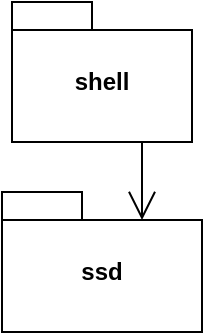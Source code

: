<mxfile version="24.3.1" type="github" pages="2">
  <diagram id="C5RBs43oDa-KdzZeNtuy" name="PackageDiagram">
    <mxGraphModel dx="655" dy="387" grid="1" gridSize="10" guides="1" tooltips="1" connect="1" arrows="1" fold="1" page="1" pageScale="1" pageWidth="827" pageHeight="1169" math="0" shadow="0">
      <root>
        <mxCell id="WIyWlLk6GJQsqaUBKTNV-0" />
        <mxCell id="WIyWlLk6GJQsqaUBKTNV-1" parent="WIyWlLk6GJQsqaUBKTNV-0" />
        <mxCell id="vpGwxySdZDZ1djo5tf06-2" value="shell" style="shape=folder;fontStyle=1;spacingTop=10;tabWidth=40;tabHeight=14;tabPosition=left;html=1;whiteSpace=wrap;" vertex="1" parent="WIyWlLk6GJQsqaUBKTNV-1">
          <mxGeometry x="30" y="20" width="90" height="70" as="geometry" />
        </mxCell>
        <mxCell id="vpGwxySdZDZ1djo5tf06-3" value="ssd" style="shape=folder;fontStyle=1;spacingTop=10;tabWidth=40;tabHeight=14;tabPosition=left;html=1;whiteSpace=wrap;" vertex="1" parent="WIyWlLk6GJQsqaUBKTNV-1">
          <mxGeometry x="25" y="115" width="100" height="70" as="geometry" />
        </mxCell>
        <mxCell id="vpGwxySdZDZ1djo5tf06-4" value="" style="endArrow=open;endFill=1;endSize=12;html=1;rounded=0;entryX=0;entryY=0;entryDx=70;entryDy=14;entryPerimeter=0;" edge="1" parent="WIyWlLk6GJQsqaUBKTNV-1" target="vpGwxySdZDZ1djo5tf06-3">
          <mxGeometry width="160" relative="1" as="geometry">
            <mxPoint x="95" y="90" as="sourcePoint" />
            <mxPoint x="160" y="62" as="targetPoint" />
          </mxGeometry>
        </mxCell>
      </root>
    </mxGraphModel>
  </diagram>
  <diagram id="HFPrI7grSYOiAe97Kv9p" name="ClassDiagram-shell">
    <mxGraphModel dx="1156" dy="684" grid="1" gridSize="10" guides="1" tooltips="1" connect="1" arrows="1" fold="1" page="1" pageScale="1" pageWidth="827" pageHeight="1169" math="0" shadow="0">
      <root>
        <mxCell id="0" />
        <mxCell id="1" parent="0" />
        <mxCell id="eiaddOCt2U45k-KCLvv5-1" value="TestShellScript" style="swimlane;fontStyle=1;align=center;verticalAlign=top;childLayout=stackLayout;horizontal=1;startSize=26;horizontalStack=0;resizeParent=1;resizeParentMax=0;resizeLast=0;collapsible=1;marginBottom=0;whiteSpace=wrap;html=1;" vertex="1" parent="1">
          <mxGeometry x="50" y="40" width="160" height="86" as="geometry" />
        </mxCell>
        <mxCell id="T-lw3jsdMlAaga-V9g8S-2" value="&lt;i&gt;&lt;u&gt;- logger: Logger&lt;/u&gt;&lt;/i&gt;" style="text;strokeColor=none;fillColor=none;align=left;verticalAlign=top;spacingLeft=4;spacingRight=4;overflow=hidden;rotatable=0;points=[[0,0.5],[1,0.5]];portConstraint=eastwest;whiteSpace=wrap;html=1;" vertex="1" parent="eiaddOCt2U45k-KCLvv5-1">
          <mxGeometry y="26" width="160" height="26" as="geometry" />
        </mxCell>
        <mxCell id="eiaddOCt2U45k-KCLvv5-3" value="" style="line;strokeWidth=1;fillColor=none;align=left;verticalAlign=middle;spacingTop=-1;spacingLeft=3;spacingRight=3;rotatable=0;labelPosition=right;points=[];portConstraint=eastwest;strokeColor=inherit;" vertex="1" parent="eiaddOCt2U45k-KCLvv5-1">
          <mxGeometry y="52" width="160" height="8" as="geometry" />
        </mxCell>
        <mxCell id="eiaddOCt2U45k-KCLvv5-4" value="&lt;i&gt;+ main(args)&lt;/i&gt;" style="text;strokeColor=none;fillColor=none;align=left;verticalAlign=top;spacingLeft=4;spacingRight=4;overflow=hidden;rotatable=0;points=[[0,0.5],[1,0.5]];portConstraint=eastwest;whiteSpace=wrap;html=1;" vertex="1" parent="eiaddOCt2U45k-KCLvv5-1">
          <mxGeometry y="60" width="160" height="26" as="geometry" />
        </mxCell>
        <mxCell id="eiaddOCt2U45k-KCLvv5-5" value="TestShell" style="swimlane;fontStyle=1;align=center;verticalAlign=top;childLayout=stackLayout;horizontal=1;startSize=26;horizontalStack=0;resizeParent=1;resizeParentMax=0;resizeLast=0;collapsible=1;marginBottom=0;whiteSpace=wrap;html=1;" vertex="1" parent="1">
          <mxGeometry x="270" y="40" width="260" height="330" as="geometry" />
        </mxCell>
        <mxCell id="eiaddOCt2U45k-KCLvv5-6" value="&lt;div&gt;- ssdExecuter: SSDExecuter&lt;/div&gt;- methodFactory: HashMap&amp;lt;String, Method&amp;gt;&lt;div&gt;- &lt;u&gt;RESULT_FILE = &quot;result.txt&quot;&lt;/u&gt;&lt;/div&gt;&lt;div&gt;&lt;u&gt;- MAX_ERASE_SIZE = 10&lt;/u&gt;&lt;/div&gt;&lt;div&gt;&lt;u&gt;- NUMBER_OF_LBA = 100&lt;/u&gt;&lt;/div&gt;&lt;div&gt;&lt;u&gt;- &lt;i&gt;logger: Logger&lt;/i&gt;&lt;/u&gt;&lt;/div&gt;" style="text;strokeColor=none;fillColor=none;align=left;verticalAlign=top;spacingLeft=4;spacingRight=4;overflow=hidden;rotatable=0;points=[[0,0.5],[1,0.5]];portConstraint=eastwest;whiteSpace=wrap;html=1;" vertex="1" parent="eiaddOCt2U45k-KCLvv5-5">
          <mxGeometry y="26" width="260" height="94" as="geometry" />
        </mxCell>
        <mxCell id="eiaddOCt2U45k-KCLvv5-7" value="" style="line;strokeWidth=1;fillColor=none;align=left;verticalAlign=middle;spacingTop=-1;spacingLeft=3;spacingRight=3;rotatable=0;labelPosition=right;points=[];portConstraint=eastwest;strokeColor=inherit;" vertex="1" parent="eiaddOCt2U45k-KCLvv5-5">
          <mxGeometry y="120" width="260" height="8" as="geometry" />
        </mxCell>
        <mxCell id="eiaddOCt2U45k-KCLvv5-8" value="+ run(command, arguments)&lt;div&gt;+ write(arguments)&lt;/div&gt;&lt;div&gt;+ fullwrite(arguments)&lt;/div&gt;&lt;div&gt;+ read(arguments)&lt;/div&gt;&lt;div&gt;+ fullread(arguments)&lt;/div&gt;&lt;div&gt;+ readAndPrint(arguments)&lt;br&gt;&lt;/div&gt;&lt;div&gt;+ fullreadAndPrint(arguments)&lt;/div&gt;&lt;div&gt;+ erase(arguments)&lt;/div&gt;&lt;div&gt;+ erase_range(arguments)&lt;/div&gt;&lt;div&gt;+ exit(arguments)&lt;/div&gt;&lt;div&gt;+ help(arguments)&lt;/div&gt;&lt;div&gt;+ testapp1(arguments)&lt;/div&gt;&lt;div&gt;+ testapp2(arguments)&lt;/div&gt;" style="text;strokeColor=none;fillColor=none;align=left;verticalAlign=top;spacingLeft=4;spacingRight=4;overflow=hidden;rotatable=0;points=[[0,0.5],[1,0.5]];portConstraint=eastwest;whiteSpace=wrap;html=1;" vertex="1" parent="eiaddOCt2U45k-KCLvv5-5">
          <mxGeometry y="128" width="260" height="202" as="geometry" />
        </mxCell>
        <mxCell id="eiaddOCt2U45k-KCLvv5-9" value="SSDExecuter" style="swimlane;fontStyle=1;align=center;verticalAlign=top;childLayout=stackLayout;horizontal=1;startSize=26;horizontalStack=0;resizeParent=1;resizeParentMax=0;resizeLast=0;collapsible=1;marginBottom=0;whiteSpace=wrap;html=1;" vertex="1" parent="1">
          <mxGeometry x="590" y="40" width="160" height="168" as="geometry" />
        </mxCell>
        <mxCell id="eiaddOCt2U45k-KCLvv5-10" value="&lt;i&gt;&lt;u&gt;- jar: String&lt;/u&gt;&lt;/i&gt;&lt;div&gt;&lt;i&gt;&lt;u&gt;- logger: Logger&lt;/u&gt;&lt;/i&gt;&lt;/div&gt;" style="text;strokeColor=none;fillColor=none;align=left;verticalAlign=top;spacingLeft=4;spacingRight=4;overflow=hidden;rotatable=0;points=[[0,0.5],[1,0.5]];portConstraint=eastwest;whiteSpace=wrap;html=1;" vertex="1" parent="eiaddOCt2U45k-KCLvv5-9">
          <mxGeometry y="26" width="160" height="44" as="geometry" />
        </mxCell>
        <mxCell id="eiaddOCt2U45k-KCLvv5-11" value="" style="line;strokeWidth=1;fillColor=none;align=left;verticalAlign=middle;spacingTop=-1;spacingLeft=3;spacingRight=3;rotatable=0;labelPosition=right;points=[];portConstraint=eastwest;strokeColor=inherit;" vertex="1" parent="eiaddOCt2U45k-KCLvv5-9">
          <mxGeometry y="70" width="160" height="8" as="geometry" />
        </mxCell>
        <mxCell id="eiaddOCt2U45k-KCLvv5-12" value="&lt;div&gt;+ SSDExecuter(jar)&lt;/div&gt;+ writeData(lba, data)&lt;div&gt;+ readData(lba)&lt;/div&gt;&lt;div&gt;+ eraseData(lba, size)&lt;/div&gt;&lt;div&gt;- runCommand(arguments)&lt;/div&gt;" style="text;strokeColor=none;fillColor=none;align=left;verticalAlign=top;spacingLeft=4;spacingRight=4;overflow=hidden;rotatable=0;points=[[0,0.5],[1,0.5]];portConstraint=eastwest;whiteSpace=wrap;html=1;" vertex="1" parent="eiaddOCt2U45k-KCLvv5-9">
          <mxGeometry y="78" width="160" height="90" as="geometry" />
        </mxCell>
        <mxCell id="eiaddOCt2U45k-KCLvv5-14" value="" style="endArrow=diamondThin;endFill=1;endSize=24;html=1;rounded=0;exitX=0;exitY=0.5;exitDx=0;exitDy=0;" edge="1" parent="1" source="eiaddOCt2U45k-KCLvv5-10">
          <mxGeometry width="160" relative="1" as="geometry">
            <mxPoint x="330" y="300" as="sourcePoint" />
            <mxPoint x="530" y="88" as="targetPoint" />
          </mxGeometry>
        </mxCell>
        <mxCell id="eiaddOCt2U45k-KCLvv5-15" value="1" style="edgeLabel;html=1;align=center;verticalAlign=middle;resizable=0;points=[];" vertex="1" connectable="0" parent="eiaddOCt2U45k-KCLvv5-14">
          <mxGeometry x="0.259" y="-3" relative="1" as="geometry">
            <mxPoint as="offset" />
          </mxGeometry>
        </mxCell>
        <mxCell id="eiaddOCt2U45k-KCLvv5-16" value="1" style="edgeLabel;html=1;align=center;verticalAlign=middle;resizable=0;points=[];" vertex="1" connectable="0" parent="eiaddOCt2U45k-KCLvv5-14">
          <mxGeometry x="-0.608" y="-2" relative="1" as="geometry">
            <mxPoint as="offset" />
          </mxGeometry>
        </mxCell>
        <mxCell id="PeRV1Arhicl9HX9o2C-4-1" value="Logger" style="swimlane;fontStyle=1;align=center;verticalAlign=top;childLayout=stackLayout;horizontal=1;startSize=26;horizontalStack=0;resizeParent=1;resizeParentMax=0;resizeLast=0;collapsible=1;marginBottom=0;whiteSpace=wrap;html=1;" vertex="1" parent="1">
          <mxGeometry x="280" y="440" width="240" height="190" as="geometry" />
        </mxCell>
        <mxCell id="PeRV1Arhicl9HX9o2C-4-2" value="- &lt;i&gt;&lt;u&gt;loggerMap: HashMap&amp;lt;String, Logger&amp;gt;&lt;/u&gt;&lt;/i&gt;&lt;div&gt;- logPath: String&lt;/div&gt;" style="text;strokeColor=none;fillColor=none;align=left;verticalAlign=top;spacingLeft=4;spacingRight=4;overflow=hidden;rotatable=0;points=[[0,0.5],[1,0.5]];portConstraint=eastwest;whiteSpace=wrap;html=1;" vertex="1" parent="PeRV1Arhicl9HX9o2C-4-1">
          <mxGeometry y="26" width="240" height="44" as="geometry" />
        </mxCell>
        <mxCell id="PeRV1Arhicl9HX9o2C-4-3" value="" style="line;strokeWidth=1;fillColor=none;align=left;verticalAlign=middle;spacingTop=-1;spacingLeft=3;spacingRight=3;rotatable=0;labelPosition=right;points=[];portConstraint=eastwest;strokeColor=inherit;" vertex="1" parent="PeRV1Arhicl9HX9o2C-4-1">
          <mxGeometry y="70" width="240" height="8" as="geometry" />
        </mxCell>
        <mxCell id="PeRV1Arhicl9HX9o2C-4-4" value="+ getInstance(logPath): Logger&lt;div&gt;+ writeLog(content)&lt;/div&gt;&lt;div&gt;+ getLogFile(void)&lt;/div&gt;&lt;div&gt;+ rollingLogFile(File logFile)&lt;/div&gt;&lt;div&gt;+ compressLogFile(File logFile)&lt;/div&gt;&lt;div&gt;+ formatLogContent(method, content)&lt;/div&gt;" style="text;strokeColor=none;fillColor=none;align=left;verticalAlign=top;spacingLeft=4;spacingRight=4;overflow=hidden;rotatable=0;points=[[0,0.5],[1,0.5]];portConstraint=eastwest;whiteSpace=wrap;html=1;" vertex="1" parent="PeRV1Arhicl9HX9o2C-4-1">
          <mxGeometry y="78" width="240" height="112" as="geometry" />
        </mxCell>
        <mxCell id="T-lw3jsdMlAaga-V9g8S-1" value="" style="endArrow=diamondThin;endFill=0;endSize=24;html=1;rounded=0;exitX=0.524;exitY=1.085;exitDx=0;exitDy=0;exitPerimeter=0;entryX=0.5;entryY=0;entryDx=0;entryDy=0;" edge="1" parent="1" source="eiaddOCt2U45k-KCLvv5-4" target="PeRV1Arhicl9HX9o2C-4-1">
          <mxGeometry width="160" relative="1" as="geometry">
            <mxPoint x="330" y="390" as="sourcePoint" />
            <mxPoint x="490" y="390" as="targetPoint" />
            <Array as="points">
              <mxPoint x="134" y="400" />
              <mxPoint x="400" y="400" />
            </Array>
          </mxGeometry>
        </mxCell>
        <mxCell id="T-lw3jsdMlAaga-V9g8S-3" value="" style="endArrow=diamondThin;endFill=0;endSize=24;html=1;rounded=0;exitX=0.504;exitY=1.007;exitDx=0;exitDy=0;exitPerimeter=0;" edge="1" parent="1" source="eiaddOCt2U45k-KCLvv5-8">
          <mxGeometry width="160" relative="1" as="geometry">
            <mxPoint x="330" y="390" as="sourcePoint" />
            <mxPoint x="401" y="440" as="targetPoint" />
          </mxGeometry>
        </mxCell>
        <mxCell id="T-lw3jsdMlAaga-V9g8S-4" value="" style="endArrow=diamondThin;endFill=0;endSize=24;html=1;rounded=0;exitX=0.504;exitY=1.016;exitDx=0;exitDy=0;exitPerimeter=0;entryX=0.5;entryY=0;entryDx=0;entryDy=0;" edge="1" parent="1" source="eiaddOCt2U45k-KCLvv5-12" target="PeRV1Arhicl9HX9o2C-4-1">
          <mxGeometry width="160" relative="1" as="geometry">
            <mxPoint x="330" y="390" as="sourcePoint" />
            <mxPoint x="490" y="390" as="targetPoint" />
            <Array as="points">
              <mxPoint x="670" y="400" />
              <mxPoint x="400" y="400" />
            </Array>
          </mxGeometry>
        </mxCell>
        <mxCell id="aL6ngtjPqzXUu0_wJlvi-4" value="" style="endArrow=open;endFill=1;endSize=12;html=1;rounded=0;entryX=0.01;entryY=0.327;entryDx=0;entryDy=0;entryPerimeter=0;exitX=1.004;exitY=1;exitDx=0;exitDy=0;exitPerimeter=0;" edge="1" parent="1" source="T-lw3jsdMlAaga-V9g8S-2" target="eiaddOCt2U45k-KCLvv5-6">
          <mxGeometry width="160" relative="1" as="geometry">
            <mxPoint x="290" y="300" as="sourcePoint" />
            <mxPoint x="260" y="100" as="targetPoint" />
          </mxGeometry>
        </mxCell>
      </root>
    </mxGraphModel>
  </diagram>
</mxfile>
